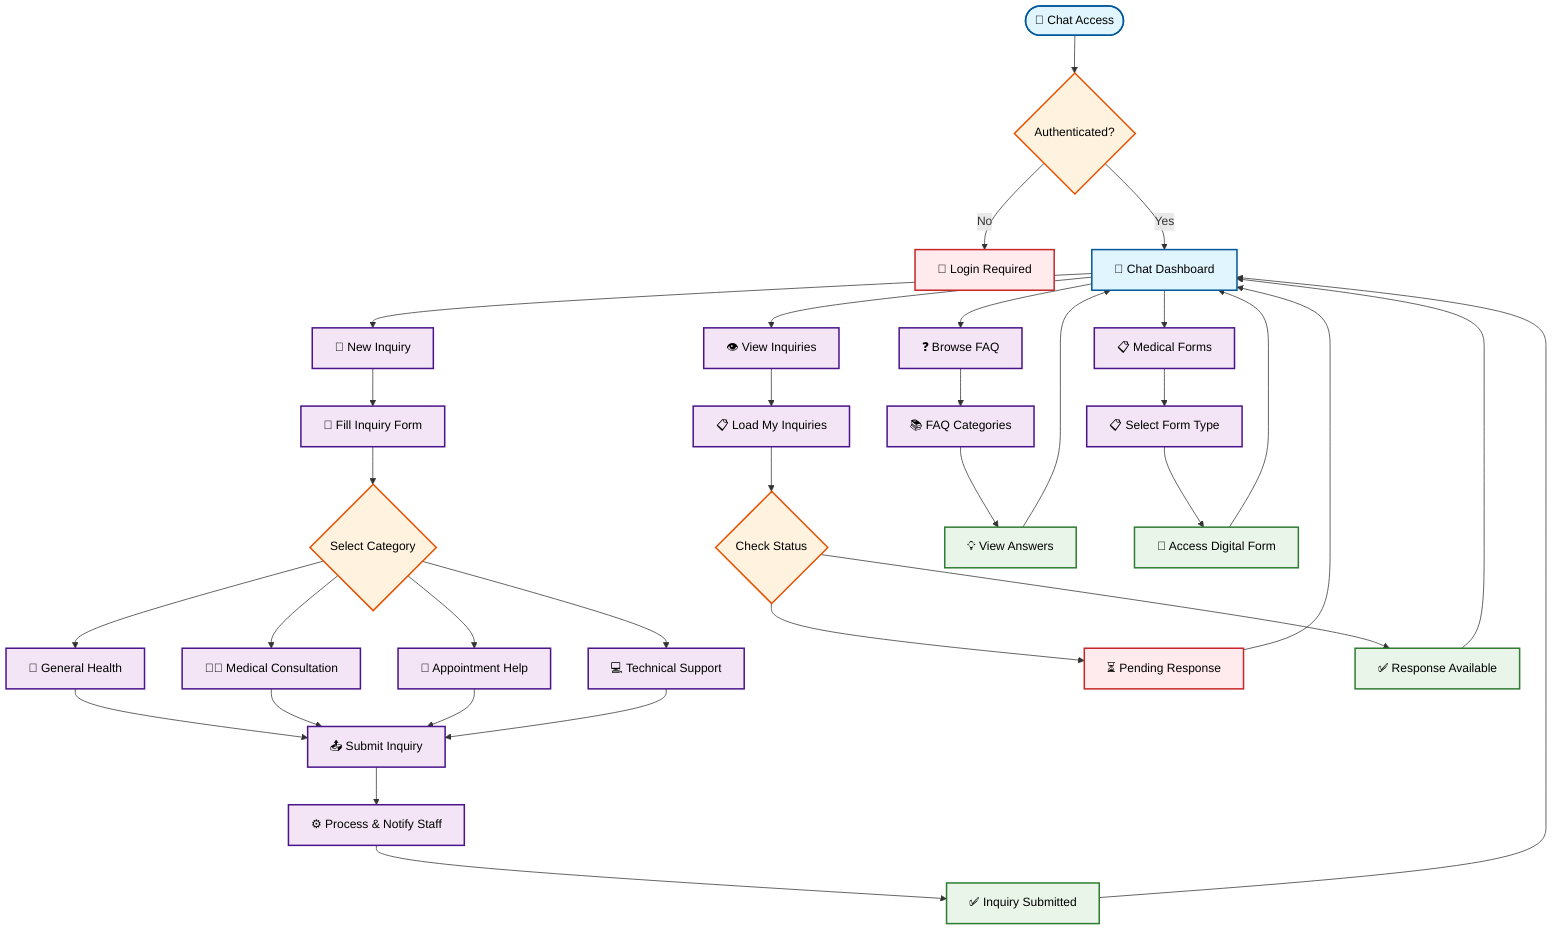 flowchart TD
    %% Chat Module Flow - Compact Version
    
    Start([💬 Chat Access]) --> AuthCheck{Authenticated?}
    AuthCheck -->|No| LoginRedirect[🔐 Login Required]
    AuthCheck -->|Yes| ChatDashboard[💬 Chat Dashboard]
    
    %% Main Chat Options
    ChatDashboard --> NewInquiry[📝 New Inquiry]
    ChatDashboard --> ViewInquiries[👁️ View Inquiries]
    ChatDashboard --> FAQ[❓ Browse FAQ]
    ChatDashboard --> MedicalForms[📋 Medical Forms]
    
    %% New Inquiry Flow
    NewInquiry --> InquiryForm[📝 Fill Inquiry Form]
    InquiryForm --> CategorySelect{Select Category}
    CategorySelect --> HealthGeneral[🏥 General Health]
    CategorySelect --> MedicalConsult[👩‍⚕️ Medical Consultation]
    CategorySelect --> AppointmentHelp[📅 Appointment Help]
    CategorySelect --> TechSupport[💻 Technical Support]
    
    HealthGeneral --> SubmitInquiry[📤 Submit Inquiry]
    MedicalConsult --> SubmitInquiry
    AppointmentHelp --> SubmitInquiry
    TechSupport --> SubmitInquiry
    
    SubmitInquiry --> InquiryProcessing[⚙️ Process & Notify Staff]
    InquiryProcessing --> InquirySuccess[✅ Inquiry Submitted]
    
    %% View Inquiries Flow
    ViewInquiries --> LoadInquiries[📋 Load My Inquiries]
    LoadInquiries --> InquiryStatus{Check Status}
    InquiryStatus --> Pending[⏳ Pending Response]
    InquiryStatus --> Responded[✅ Response Available]
    
    %% FAQ Flow
    FAQ --> FAQCategories[📚 FAQ Categories]
    FAQCategories --> FAQAnswers[💡 View Answers]
    
    %% Medical Forms Flow
    MedicalForms --> FormSelection[📋 Select Form Type]
    FormSelection --> FormAccess[📄 Access Digital Form]
    
    %% Return to Dashboard
    InquirySuccess --> ChatDashboard
    Pending --> ChatDashboard
    Responded --> ChatDashboard
    FAQAnswers --> ChatDashboard
    FormAccess --> ChatDashboard
    
    %% Styling
    classDef startEnd fill:#e1f5fe,stroke:#01579b,stroke-width:2px,color:#000
    classDef process fill:#f3e5f5,stroke:#4a148c,stroke-width:2px,color:#000
    classDef decision fill:#fff3e0,stroke:#e65100,stroke-width:2px,color:#000
    classDef success fill:#e8f5e8,stroke:#2e7d32,stroke-width:2px,color:#000
    classDef pending fill:#ffebee,stroke:#c62828,stroke-width:2px,color:#000
    
    class Start,ChatDashboard startEnd
    class NewInquiry,ViewInquiries,FAQ,MedicalForms,InquiryForm,SubmitInquiry,LoadInquiries,FAQCategories,FormSelection process
    class AuthCheck,CategorySelect,InquiryStatus decision
    class InquirySuccess,Responded,FAQAnswers,FormAccess success
    class LoginRedirect,Pending pending
    class HealthGeneral,MedicalConsult,AppointmentHelp,TechSupport,InquiryProcessing process